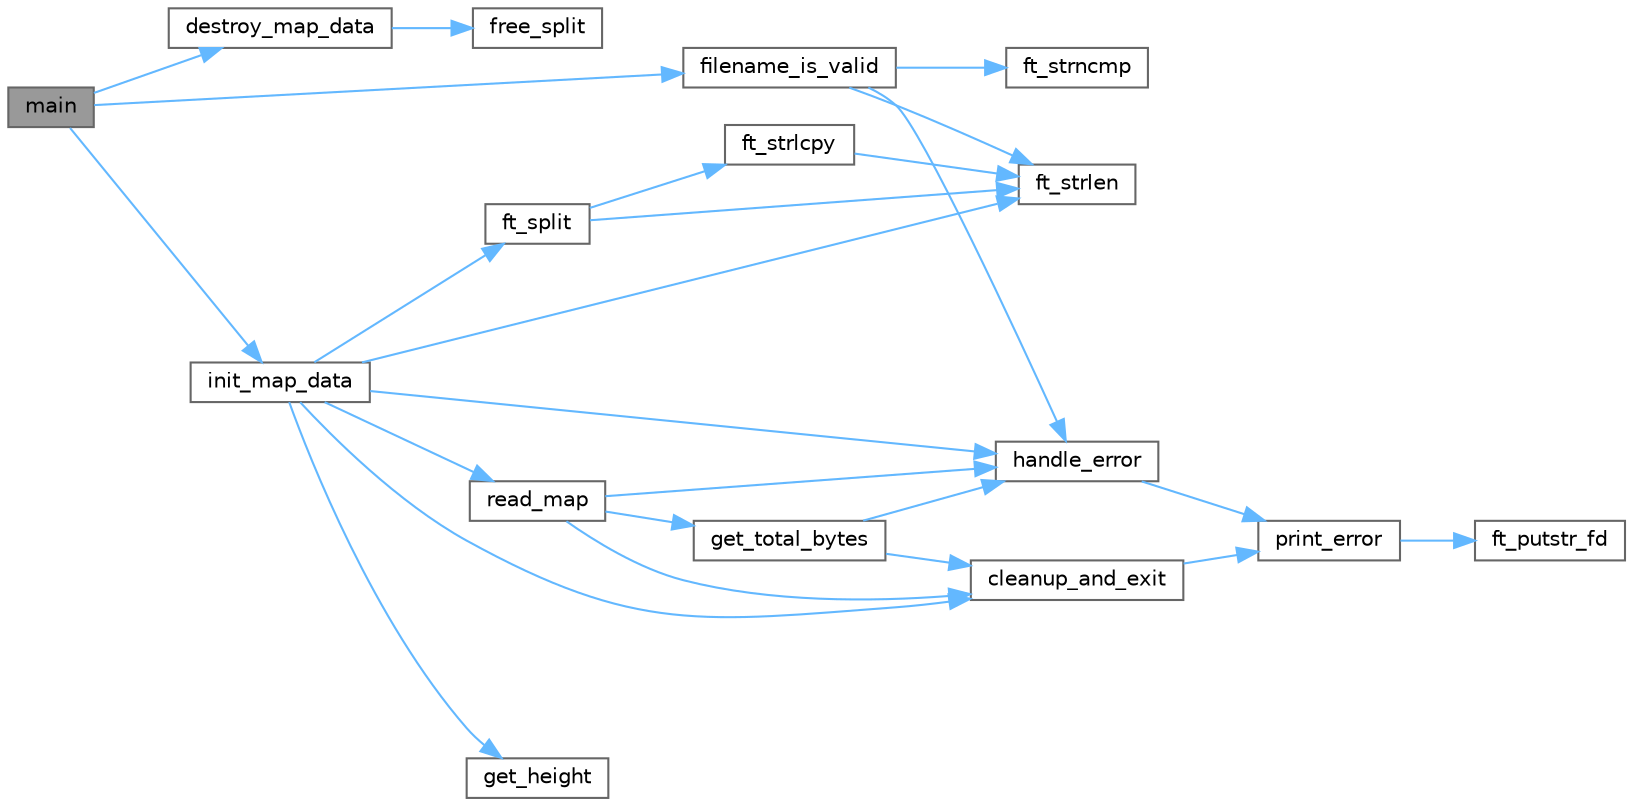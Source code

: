 digraph "main"
{
 // LATEX_PDF_SIZE
  bgcolor="transparent";
  edge [fontname=Helvetica,fontsize=10,labelfontname=Helvetica,labelfontsize=10];
  node [fontname=Helvetica,fontsize=10,shape=box,height=0.2,width=0.4];
  rankdir="LR";
  Node1 [label="main",height=0.2,width=0.4,color="gray40", fillcolor="grey60", style="filled", fontcolor="black",tooltip=" "];
  Node1 -> Node2 [color="steelblue1",style="solid"];
  Node2 [label="destroy_map_data",height=0.2,width=0.4,color="grey40", fillcolor="white", style="filled",URL="$draw__map__utils_8c.html#ac0e0d1411c5e6e51f7bb4b854217d40c",tooltip="Destroys map data."];
  Node2 -> Node3 [color="steelblue1",style="solid"];
  Node3 [label="free_split",height=0.2,width=0.4,color="grey40", fillcolor="white", style="filled",URL="$draw__map__utils_8c.html#a73200bd9a8be60a2e2f5eb2528293a8f",tooltip="Frees memory allocated for a string array."];
  Node1 -> Node4 [color="steelblue1",style="solid"];
  Node4 [label="filename_is_valid",height=0.2,width=0.4,color="grey40", fillcolor="white", style="filled",URL="$read__map_8c.html#a287e1eb420c186ddb3ca11b0d5b6cab4",tooltip="Checks if the given filename is valid and ends with \".cub\"."];
  Node4 -> Node5 [color="steelblue1",style="solid"];
  Node5 [label="ft_strlen",height=0.2,width=0.4,color="grey40", fillcolor="white", style="filled",URL="$ft__strlen_8c.html#a828402378653640f545a4be2e00e92f9",tooltip="Calculates the length of a string."];
  Node4 -> Node6 [color="steelblue1",style="solid"];
  Node6 [label="ft_strncmp",height=0.2,width=0.4,color="grey40", fillcolor="white", style="filled",URL="$ft__strncmp_8c.html#a9d2fe792187aa4ed08e5864fb2c4d6dc",tooltip="Compare the first n bytes of two strings."];
  Node4 -> Node7 [color="steelblue1",style="solid"];
  Node7 [label="handle_error",height=0.2,width=0.4,color="grey40", fillcolor="white", style="filled",URL="$read__map_8c.html#af11ad10198633d526882d9ebabf21042",tooltip="Handles the given error number, prints an error message to the standard error output,..."];
  Node7 -> Node8 [color="steelblue1",style="solid"];
  Node8 [label="print_error",height=0.2,width=0.4,color="grey40", fillcolor="white", style="filled",URL="$read__map_8c.html#af5c60b16fc036394aa182bd09cc16e5d",tooltip="Prints an error message to the standard error output."];
  Node8 -> Node9 [color="steelblue1",style="solid"];
  Node9 [label="ft_putstr_fd",height=0.2,width=0.4,color="grey40", fillcolor="white", style="filled",URL="$ft__putstring__fd_8c.html#acefce9ac519f8f8b7d3fde33dbafe469",tooltip=" "];
  Node1 -> Node10 [color="steelblue1",style="solid"];
  Node10 [label="init_map_data",height=0.2,width=0.4,color="grey40", fillcolor="white", style="filled",URL="$draw__map__utils_8c.html#a3efc0a465ac3693c6748963564a7dc0e",tooltip="Initializes map data."];
  Node10 -> Node11 [color="steelblue1",style="solid"];
  Node11 [label="cleanup_and_exit",height=0.2,width=0.4,color="grey40", fillcolor="white", style="filled",URL="$read__map_8c.html#aabc8b9c956e025066b300e71e80f2590",tooltip="Frees any allocated memory and exits the program with the given error number."];
  Node11 -> Node8 [color="steelblue1",style="solid"];
  Node10 -> Node12 [color="steelblue1",style="solid"];
  Node12 [label="ft_split",height=0.2,width=0.4,color="grey40", fillcolor="white", style="filled",URL="$ft__split_8c.html#aa65c9de65051c8c589286cf133c4a1f4",tooltip="Splits a string into an array of strings based on a given delimiter."];
  Node12 -> Node13 [color="steelblue1",style="solid"];
  Node13 [label="ft_strlcpy",height=0.2,width=0.4,color="grey40", fillcolor="white", style="filled",URL="$ft__strlcpy_8c.html#a12f759eb9793cf306fede66d0b7de0fc",tooltip="Copy a string to a destination buffer with a specified maximum size."];
  Node13 -> Node5 [color="steelblue1",style="solid"];
  Node12 -> Node5 [color="steelblue1",style="solid"];
  Node10 -> Node5 [color="steelblue1",style="solid"];
  Node10 -> Node14 [color="steelblue1",style="solid"];
  Node14 [label="get_height",height=0.2,width=0.4,color="grey40", fillcolor="white", style="filled",URL="$draw__map__utils_8c.html#ad624da07f82233cb9bf10960641f9fec",tooltip="Gets the height of a map."];
  Node10 -> Node7 [color="steelblue1",style="solid"];
  Node10 -> Node15 [color="steelblue1",style="solid"];
  Node15 [label="read_map",height=0.2,width=0.4,color="grey40", fillcolor="white", style="filled",URL="$read__map_8c.html#a4262bf4509b96716171e25f0f9f0644e",tooltip="Reads the contents of the file with the given name into a dynamically allocated buffer."];
  Node15 -> Node11 [color="steelblue1",style="solid"];
  Node15 -> Node16 [color="steelblue1",style="solid"];
  Node16 [label="get_total_bytes",height=0.2,width=0.4,color="grey40", fillcolor="white", style="filled",URL="$read__map_8c.html#a973f5273453bacdf37c27ef24bdd540d",tooltip="Returns the total number of bytes in the file with the given filename."];
  Node16 -> Node11 [color="steelblue1",style="solid"];
  Node16 -> Node7 [color="steelblue1",style="solid"];
  Node15 -> Node7 [color="steelblue1",style="solid"];
}
